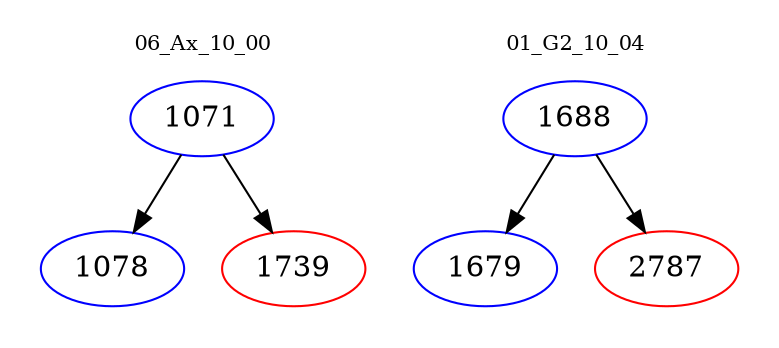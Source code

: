 digraph{
subgraph cluster_0 {
color = white
label = "06_Ax_10_00";
fontsize=10;
T0_1071 [label="1071", color="blue"]
T0_1071 -> T0_1078 [color="black"]
T0_1078 [label="1078", color="blue"]
T0_1071 -> T0_1739 [color="black"]
T0_1739 [label="1739", color="red"]
}
subgraph cluster_1 {
color = white
label = "01_G2_10_04";
fontsize=10;
T1_1688 [label="1688", color="blue"]
T1_1688 -> T1_1679 [color="black"]
T1_1679 [label="1679", color="blue"]
T1_1688 -> T1_2787 [color="black"]
T1_2787 [label="2787", color="red"]
}
}
